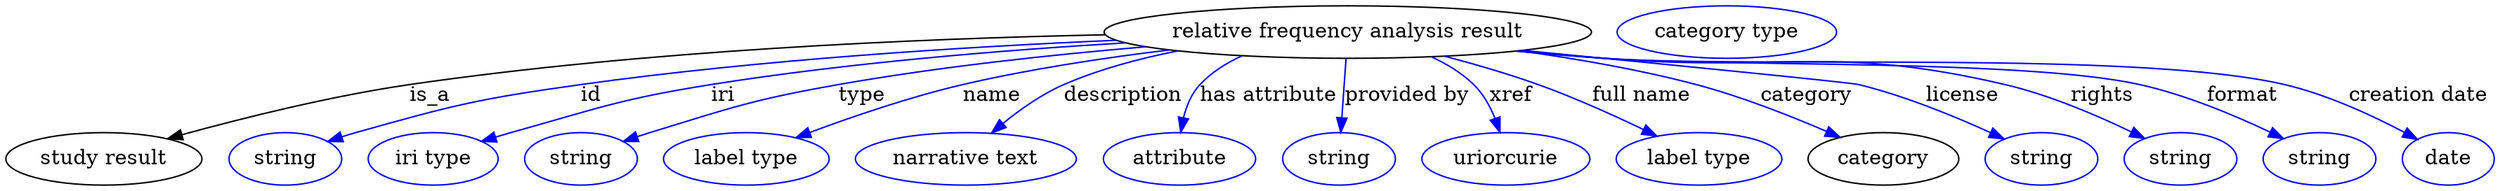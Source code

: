 digraph {
	graph [bb="0,0,1697.1,123"];
	node [label="\N"];
	"relative frequency analysis result"	[height=0.5,
		label="relative frequency analysis result",
		pos="913.94,105",
		width=4.6218];
	"study result"	[height=0.5,
		pos="66.944,18",
		width=1.8596];
	"relative frequency analysis result" -> "study result"	[label=is_a,
		lp="289.94,61.5",
		pos="e,110.53,31.857 748.23,103.06 618.97,100.37 435.25,92.232 275.94,69 222.28,61.175 162.18,46.117 120.25,34.563"];
	id	[color=blue,
		height=0.5,
		label=string,
		pos="189.94,18",
		width=1.0652];
	"relative frequency analysis result" -> id	[color=blue,
		label=id,
		lp="401.94,61.5",
		pos="e,218.94,29.966 756.65,99.114 653.44,94.502 515.71,85.681 394.94,69 324.31,59.244 306.59,55.278 237.94,36 234.84,35.128 231.64,34.158 \
228.44,33.138",
		style=solid];
	iri	[color=blue,
		height=0.5,
		label="iri type",
		pos="290.94,18",
		width=1.2277];
	"relative frequency analysis result" -> iri	[color=blue,
		label=iri,
		lp="488.94,61.5",
		pos="e,324.49,29.97 762.2,97.591 678.81,92.602 573.74,83.914 480.94,69 429.78,60.777 372.43,44.705 334.25,32.996",
		style=solid];
	type	[color=blue,
		height=0.5,
		label=string,
		pos="391.94,18",
		width=1.0652];
	"relative frequency analysis result" -> type	[color=blue,
		label=type,
		lp="582.94,61.5",
		pos="e,420.88,29.953 775.65,94.894 711.81,89.453 635.2,81.168 566.94,69 509.11,58.689 495.07,53.344 438.94,36 436.18,35.147 433.35,34.229 \
430.5,33.277",
		style=solid];
	name	[color=blue,
		height=0.5,
		label="label type",
		pos="504.94,18",
		width=1.5707];
	"relative frequency analysis result" -> name	[color=blue,
		label=name,
		lp="670.94,61.5",
		pos="e,538.32,32.545 791.26,92.765 746.72,87.353 696.23,79.657 650.94,69 615.45,60.646 576.42,47.041 547.66,36.13",
		style=solid];
	description	[color=blue,
		height=0.5,
		label="narrative text",
		pos="654.94,18",
		width=2.0943];
	"relative frequency analysis result" -> description	[color=blue,
		label=description,
		lp="760.44,61.5",
		pos="e,671.93,35.762 796.87,92.152 770.84,86.999 743.88,79.606 719.94,69 705.38,62.549 691.14,52.19 679.71,42.57",
		style=solid];
	"has attribute"	[color=blue,
		height=0.5,
		label=attribute,
		pos="799.94,18",
		width=1.4443];
	"relative frequency analysis result" -> "has attribute"	[color=blue,
		label="has attribute",
		lp="859.94,61.5",
		pos="e,800.43,36.228 841.3,88.725 830.7,83.862 820.75,77.452 812.94,69 807.21,62.793 803.94,54.382 802.09,46.23",
		style=solid];
	"provided by"	[color=blue,
		height=0.5,
		label=string,
		pos="907.94,18",
		width=1.0652];
	"relative frequency analysis result" -> "provided by"	[color=blue,
		label="provided by",
		lp="954.44,61.5",
		pos="e,909.16,36.175 912.73,86.799 911.91,75.163 910.81,59.548 909.87,46.237",
		style=solid];
	xref	[color=blue,
		height=0.5,
		label=uriorcurie,
		pos="1021.9,18",
		width=1.5887];
	"relative frequency analysis result" -> xref	[color=blue,
		label=xref,
		lp="1025.4,61.5",
		pos="e,1017.9,36.207 970.91,88.083 981.47,83.224 991.74,76.979 999.94,69 1006.5,62.632 1011.2,53.979 1014.6,45.661",
		style=solid];
	"full name"	[color=blue,
		height=0.5,
		label="label type",
		pos="1153.9,18",
		width=1.5707];
	"relative frequency analysis result" -> "full name"	[color=blue,
		label="full name",
		lp="1114.4,61.5",
		pos="e,1125.1,33.699 980.06,88.437 1000.7,82.976 1023.5,76.348 1043.9,69 1068.4,60.207 1095,48.2 1115.9,38.157",
		style=solid];
	category	[height=0.5,
		pos="1279.9,18",
		width=1.4263];
	"relative frequency analysis result" -> category	[color=blue,
		label=category,
		lp="1227.4,61.5",
		pos="e,1250.3,32.787 1030.9,92.159 1069.8,86.806 1113.1,79.303 1151.9,69 1182.6,60.875 1215.9,47.716 1240.9,36.937",
		style=solid];
	license	[color=blue,
		height=0.5,
		label=string,
		pos="1387.9,18",
		width=1.0652];
	"relative frequency analysis result" -> license	[color=blue,
		label=license,
		lp="1333.9,61.5",
		pos="e,1362.3,31.732 1033.3,92.423 1132.1,82.777 1257.3,70.394 1262.9,69 1294.4,61.292 1328.4,47.274 1353,36.038",
		style=solid];
	rights	[color=blue,
		height=0.5,
		label=string,
		pos="1482.9,18",
		width=1.0652];
	"relative frequency analysis result" -> rights	[color=blue,
		label=rights,
		lp="1429.4,61.5",
		pos="e,1458.5,32.022 1030.6,92.154 1050.1,90.324 1070.1,88.535 1088.9,87 1210.6,77.099 1244.1,96.846 1362.9,69 1393.3,61.894 1425.8,47.922 \
1449.3,36.55",
		style=solid];
	format	[color=blue,
		height=0.5,
		label=string,
		pos="1577.9,18",
		width=1.0652];
	"relative frequency analysis result" -> format	[color=blue,
		label=format,
		lp="1525.4,61.5",
		pos="e,1553.3,31.915 1029.2,92.017 1049.1,90.172 1069.6,88.414 1088.9,87 1170.2,81.062 1375.4,86.582 1454.9,69 1486.3,62.058 1520,47.837 \
1544.2,36.33",
		style=solid];
	"creation date"	[color=blue,
		height=0.5,
		label=date,
		pos="1665.9,18",
		width=0.86659];
	"relative frequency analysis result" -> "creation date"	[color=blue,
		label="creation date",
		lp="1645.4,61.5",
		pos="e,1644.9,31.327 1028.7,91.889 1048.8,90.047 1069.5,88.323 1088.9,87 1192.1,79.998 1453.2,92.503 1553.9,69 1583.2,62.182 1614.1,47.727 \
1636.1,36.104",
		style=solid];
	"named thing_category"	[color=blue,
		height=0.5,
		label="category type",
		pos="1172.9,105",
		width=2.0762];
}
